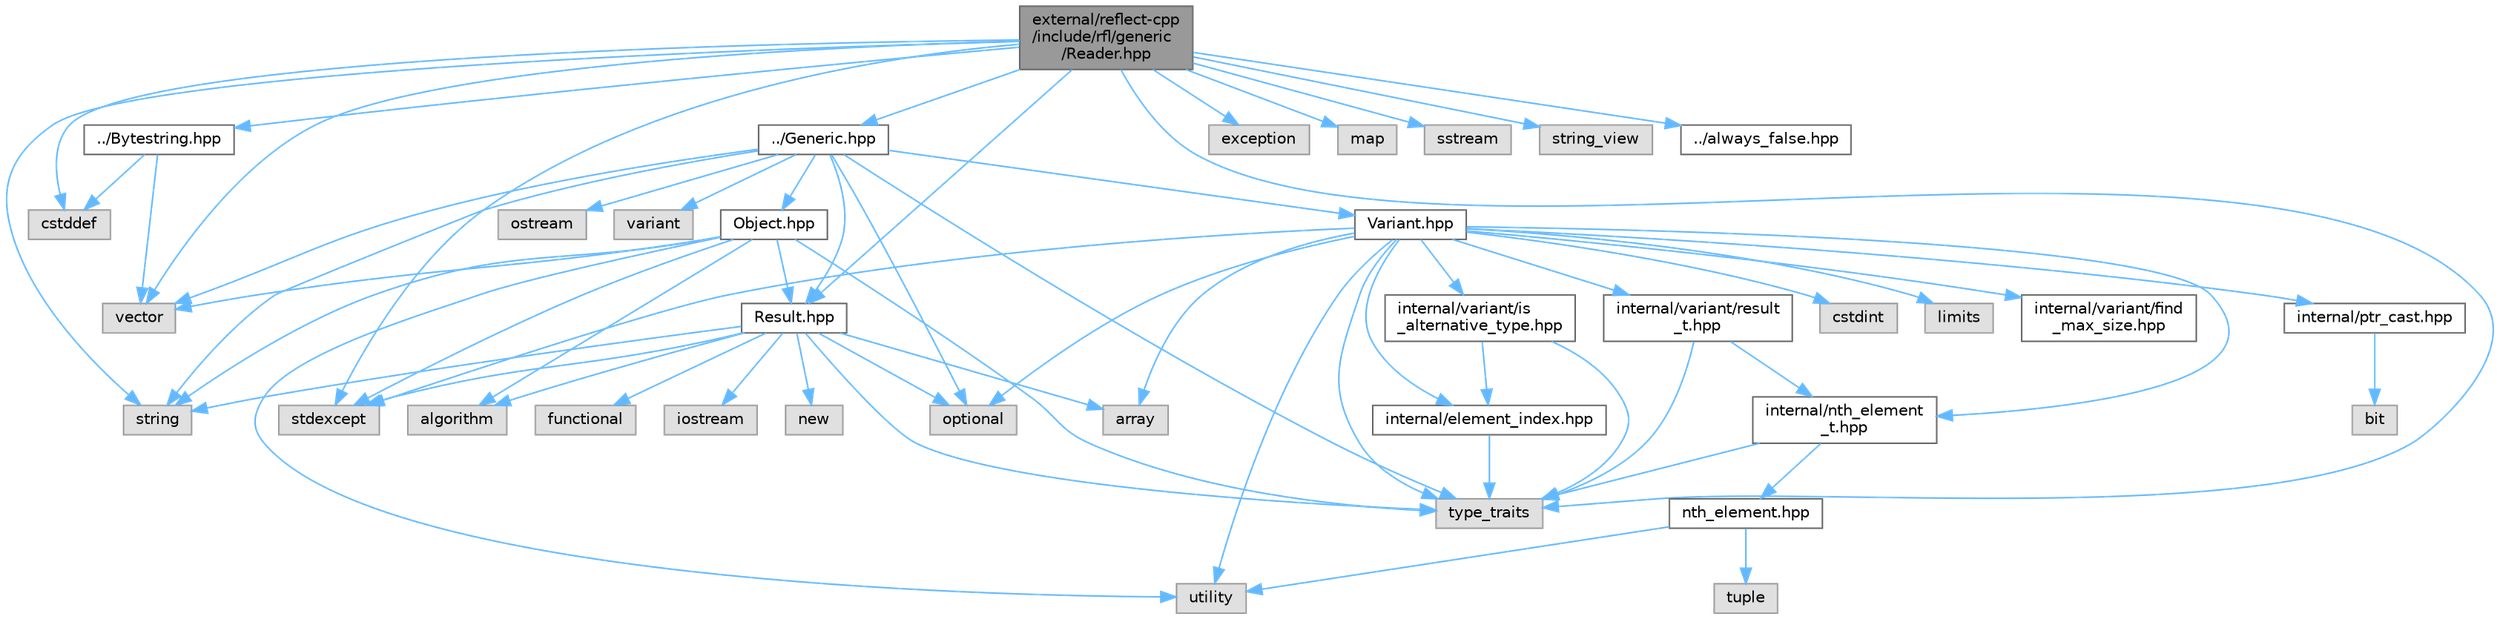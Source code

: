 digraph "external/reflect-cpp/include/rfl/generic/Reader.hpp"
{
 // LATEX_PDF_SIZE
  bgcolor="transparent";
  edge [fontname=Helvetica,fontsize=10,labelfontname=Helvetica,labelfontsize=10];
  node [fontname=Helvetica,fontsize=10,shape=box,height=0.2,width=0.4];
  Node1 [id="Node000001",label="external/reflect-cpp\l/include/rfl/generic\l/Reader.hpp",height=0.2,width=0.4,color="gray40", fillcolor="grey60", style="filled", fontcolor="black",tooltip=" "];
  Node1 -> Node2 [id="edge64_Node000001_Node000002",color="steelblue1",style="solid",tooltip=" "];
  Node2 [id="Node000002",label="cstddef",height=0.2,width=0.4,color="grey60", fillcolor="#E0E0E0", style="filled",tooltip=" "];
  Node1 -> Node3 [id="edge65_Node000001_Node000003",color="steelblue1",style="solid",tooltip=" "];
  Node3 [id="Node000003",label="exception",height=0.2,width=0.4,color="grey60", fillcolor="#E0E0E0", style="filled",tooltip=" "];
  Node1 -> Node4 [id="edge66_Node000001_Node000004",color="steelblue1",style="solid",tooltip=" "];
  Node4 [id="Node000004",label="map",height=0.2,width=0.4,color="grey60", fillcolor="#E0E0E0", style="filled",tooltip=" "];
  Node1 -> Node5 [id="edge67_Node000001_Node000005",color="steelblue1",style="solid",tooltip=" "];
  Node5 [id="Node000005",label="sstream",height=0.2,width=0.4,color="grey60", fillcolor="#E0E0E0", style="filled",tooltip=" "];
  Node1 -> Node6 [id="edge68_Node000001_Node000006",color="steelblue1",style="solid",tooltip=" "];
  Node6 [id="Node000006",label="stdexcept",height=0.2,width=0.4,color="grey60", fillcolor="#E0E0E0", style="filled",tooltip=" "];
  Node1 -> Node7 [id="edge69_Node000001_Node000007",color="steelblue1",style="solid",tooltip=" "];
  Node7 [id="Node000007",label="string",height=0.2,width=0.4,color="grey60", fillcolor="#E0E0E0", style="filled",tooltip=" "];
  Node1 -> Node8 [id="edge70_Node000001_Node000008",color="steelblue1",style="solid",tooltip=" "];
  Node8 [id="Node000008",label="string_view",height=0.2,width=0.4,color="grey60", fillcolor="#E0E0E0", style="filled",tooltip=" "];
  Node1 -> Node9 [id="edge71_Node000001_Node000009",color="steelblue1",style="solid",tooltip=" "];
  Node9 [id="Node000009",label="type_traits",height=0.2,width=0.4,color="grey60", fillcolor="#E0E0E0", style="filled",tooltip=" "];
  Node1 -> Node10 [id="edge72_Node000001_Node000010",color="steelblue1",style="solid",tooltip=" "];
  Node10 [id="Node000010",label="vector",height=0.2,width=0.4,color="grey60", fillcolor="#E0E0E0", style="filled",tooltip=" "];
  Node1 -> Node11 [id="edge73_Node000001_Node000011",color="steelblue1",style="solid",tooltip=" "];
  Node11 [id="Node000011",label="../Bytestring.hpp",height=0.2,width=0.4,color="grey40", fillcolor="white", style="filled",URL="$_bytestring_8hpp.html",tooltip=" "];
  Node11 -> Node2 [id="edge74_Node000011_Node000002",color="steelblue1",style="solid",tooltip=" "];
  Node11 -> Node10 [id="edge75_Node000011_Node000010",color="steelblue1",style="solid",tooltip=" "];
  Node1 -> Node12 [id="edge76_Node000001_Node000012",color="steelblue1",style="solid",tooltip=" "];
  Node12 [id="Node000012",label="../Generic.hpp",height=0.2,width=0.4,color="grey40", fillcolor="white", style="filled",URL="$_generic_8hpp.html",tooltip=" "];
  Node12 -> Node13 [id="edge77_Node000012_Node000013",color="steelblue1",style="solid",tooltip=" "];
  Node13 [id="Node000013",label="optional",height=0.2,width=0.4,color="grey60", fillcolor="#E0E0E0", style="filled",tooltip=" "];
  Node12 -> Node14 [id="edge78_Node000012_Node000014",color="steelblue1",style="solid",tooltip=" "];
  Node14 [id="Node000014",label="ostream",height=0.2,width=0.4,color="grey60", fillcolor="#E0E0E0", style="filled",tooltip=" "];
  Node12 -> Node7 [id="edge79_Node000012_Node000007",color="steelblue1",style="solid",tooltip=" "];
  Node12 -> Node9 [id="edge80_Node000012_Node000009",color="steelblue1",style="solid",tooltip=" "];
  Node12 -> Node15 [id="edge81_Node000012_Node000015",color="steelblue1",style="solid",tooltip=" "];
  Node15 [id="Node000015",label="variant",height=0.2,width=0.4,color="grey60", fillcolor="#E0E0E0", style="filled",tooltip=" "];
  Node12 -> Node10 [id="edge82_Node000012_Node000010",color="steelblue1",style="solid",tooltip=" "];
  Node12 -> Node16 [id="edge83_Node000012_Node000016",color="steelblue1",style="solid",tooltip=" "];
  Node16 [id="Node000016",label="Object.hpp",height=0.2,width=0.4,color="grey40", fillcolor="white", style="filled",URL="$_object_8hpp.html",tooltip=" "];
  Node16 -> Node17 [id="edge84_Node000016_Node000017",color="steelblue1",style="solid",tooltip=" "];
  Node17 [id="Node000017",label="algorithm",height=0.2,width=0.4,color="grey60", fillcolor="#E0E0E0", style="filled",tooltip=" "];
  Node16 -> Node6 [id="edge85_Node000016_Node000006",color="steelblue1",style="solid",tooltip=" "];
  Node16 -> Node7 [id="edge86_Node000016_Node000007",color="steelblue1",style="solid",tooltip=" "];
  Node16 -> Node9 [id="edge87_Node000016_Node000009",color="steelblue1",style="solid",tooltip=" "];
  Node16 -> Node18 [id="edge88_Node000016_Node000018",color="steelblue1",style="solid",tooltip=" "];
  Node18 [id="Node000018",label="utility",height=0.2,width=0.4,color="grey60", fillcolor="#E0E0E0", style="filled",tooltip=" "];
  Node16 -> Node10 [id="edge89_Node000016_Node000010",color="steelblue1",style="solid",tooltip=" "];
  Node16 -> Node19 [id="edge90_Node000016_Node000019",color="steelblue1",style="solid",tooltip=" "];
  Node19 [id="Node000019",label="Result.hpp",height=0.2,width=0.4,color="grey40", fillcolor="white", style="filled",URL="$_result_8hpp.html",tooltip=" "];
  Node19 -> Node17 [id="edge91_Node000019_Node000017",color="steelblue1",style="solid",tooltip=" "];
  Node19 -> Node20 [id="edge92_Node000019_Node000020",color="steelblue1",style="solid",tooltip=" "];
  Node20 [id="Node000020",label="array",height=0.2,width=0.4,color="grey60", fillcolor="#E0E0E0", style="filled",tooltip=" "];
  Node19 -> Node21 [id="edge93_Node000019_Node000021",color="steelblue1",style="solid",tooltip=" "];
  Node21 [id="Node000021",label="functional",height=0.2,width=0.4,color="grey60", fillcolor="#E0E0E0", style="filled",tooltip=" "];
  Node19 -> Node22 [id="edge94_Node000019_Node000022",color="steelblue1",style="solid",tooltip=" "];
  Node22 [id="Node000022",label="iostream",height=0.2,width=0.4,color="grey60", fillcolor="#E0E0E0", style="filled",tooltip=" "];
  Node19 -> Node23 [id="edge95_Node000019_Node000023",color="steelblue1",style="solid",tooltip=" "];
  Node23 [id="Node000023",label="new",height=0.2,width=0.4,color="grey60", fillcolor="#E0E0E0", style="filled",tooltip=" "];
  Node19 -> Node13 [id="edge96_Node000019_Node000013",color="steelblue1",style="solid",tooltip=" "];
  Node19 -> Node6 [id="edge97_Node000019_Node000006",color="steelblue1",style="solid",tooltip=" "];
  Node19 -> Node7 [id="edge98_Node000019_Node000007",color="steelblue1",style="solid",tooltip=" "];
  Node19 -> Node9 [id="edge99_Node000019_Node000009",color="steelblue1",style="solid",tooltip=" "];
  Node12 -> Node19 [id="edge100_Node000012_Node000019",color="steelblue1",style="solid",tooltip=" "];
  Node12 -> Node24 [id="edge101_Node000012_Node000024",color="steelblue1",style="solid",tooltip=" "];
  Node24 [id="Node000024",label="Variant.hpp",height=0.2,width=0.4,color="grey40", fillcolor="white", style="filled",URL="$_variant_8hpp.html",tooltip=" "];
  Node24 -> Node20 [id="edge102_Node000024_Node000020",color="steelblue1",style="solid",tooltip=" "];
  Node24 -> Node25 [id="edge103_Node000024_Node000025",color="steelblue1",style="solid",tooltip=" "];
  Node25 [id="Node000025",label="cstdint",height=0.2,width=0.4,color="grey60", fillcolor="#E0E0E0", style="filled",tooltip=" "];
  Node24 -> Node26 [id="edge104_Node000024_Node000026",color="steelblue1",style="solid",tooltip=" "];
  Node26 [id="Node000026",label="limits",height=0.2,width=0.4,color="grey60", fillcolor="#E0E0E0", style="filled",tooltip=" "];
  Node24 -> Node13 [id="edge105_Node000024_Node000013",color="steelblue1",style="solid",tooltip=" "];
  Node24 -> Node6 [id="edge106_Node000024_Node000006",color="steelblue1",style="solid",tooltip=" "];
  Node24 -> Node9 [id="edge107_Node000024_Node000009",color="steelblue1",style="solid",tooltip=" "];
  Node24 -> Node18 [id="edge108_Node000024_Node000018",color="steelblue1",style="solid",tooltip=" "];
  Node24 -> Node27 [id="edge109_Node000024_Node000027",color="steelblue1",style="solid",tooltip=" "];
  Node27 [id="Node000027",label="internal/element_index.hpp",height=0.2,width=0.4,color="grey40", fillcolor="white", style="filled",URL="$element__index_8hpp.html",tooltip=" "];
  Node27 -> Node9 [id="edge110_Node000027_Node000009",color="steelblue1",style="solid",tooltip=" "];
  Node24 -> Node28 [id="edge111_Node000024_Node000028",color="steelblue1",style="solid",tooltip=" "];
  Node28 [id="Node000028",label="internal/nth_element\l_t.hpp",height=0.2,width=0.4,color="grey40", fillcolor="white", style="filled",URL="$nth__element__t_8hpp.html",tooltip=" "];
  Node28 -> Node9 [id="edge112_Node000028_Node000009",color="steelblue1",style="solid",tooltip=" "];
  Node28 -> Node29 [id="edge113_Node000028_Node000029",color="steelblue1",style="solid",tooltip=" "];
  Node29 [id="Node000029",label="nth_element.hpp",height=0.2,width=0.4,color="grey40", fillcolor="white", style="filled",URL="$nth__element_8hpp.html",tooltip=" "];
  Node29 -> Node30 [id="edge114_Node000029_Node000030",color="steelblue1",style="solid",tooltip=" "];
  Node30 [id="Node000030",label="tuple",height=0.2,width=0.4,color="grey60", fillcolor="#E0E0E0", style="filled",tooltip=" "];
  Node29 -> Node18 [id="edge115_Node000029_Node000018",color="steelblue1",style="solid",tooltip=" "];
  Node24 -> Node31 [id="edge116_Node000024_Node000031",color="steelblue1",style="solid",tooltip=" "];
  Node31 [id="Node000031",label="internal/variant/find\l_max_size.hpp",height=0.2,width=0.4,color="grey40", fillcolor="white", style="filled",URL="$find__max__size_8hpp.html",tooltip=" "];
  Node24 -> Node32 [id="edge117_Node000024_Node000032",color="steelblue1",style="solid",tooltip=" "];
  Node32 [id="Node000032",label="internal/variant/is\l_alternative_type.hpp",height=0.2,width=0.4,color="grey40", fillcolor="white", style="filled",URL="$is__alternative__type_8hpp.html",tooltip=" "];
  Node32 -> Node9 [id="edge118_Node000032_Node000009",color="steelblue1",style="solid",tooltip=" "];
  Node32 -> Node27 [id="edge119_Node000032_Node000027",color="steelblue1",style="solid",tooltip=" "];
  Node24 -> Node33 [id="edge120_Node000024_Node000033",color="steelblue1",style="solid",tooltip=" "];
  Node33 [id="Node000033",label="internal/variant/result\l_t.hpp",height=0.2,width=0.4,color="grey40", fillcolor="white", style="filled",URL="$result__t_8hpp.html",tooltip=" "];
  Node33 -> Node9 [id="edge121_Node000033_Node000009",color="steelblue1",style="solid",tooltip=" "];
  Node33 -> Node28 [id="edge122_Node000033_Node000028",color="steelblue1",style="solid",tooltip=" "];
  Node24 -> Node34 [id="edge123_Node000024_Node000034",color="steelblue1",style="solid",tooltip=" "];
  Node34 [id="Node000034",label="internal/ptr_cast.hpp",height=0.2,width=0.4,color="grey40", fillcolor="white", style="filled",URL="$ptr__cast_8hpp.html",tooltip=" "];
  Node34 -> Node35 [id="edge124_Node000034_Node000035",color="steelblue1",style="solid",tooltip=" "];
  Node35 [id="Node000035",label="bit",height=0.2,width=0.4,color="grey60", fillcolor="#E0E0E0", style="filled",tooltip=" "];
  Node1 -> Node19 [id="edge125_Node000001_Node000019",color="steelblue1",style="solid",tooltip=" "];
  Node1 -> Node36 [id="edge126_Node000001_Node000036",color="steelblue1",style="solid",tooltip=" "];
  Node36 [id="Node000036",label="../always_false.hpp",height=0.2,width=0.4,color="grey40", fillcolor="white", style="filled",URL="$always__false_8hpp.html",tooltip=" "];
}
